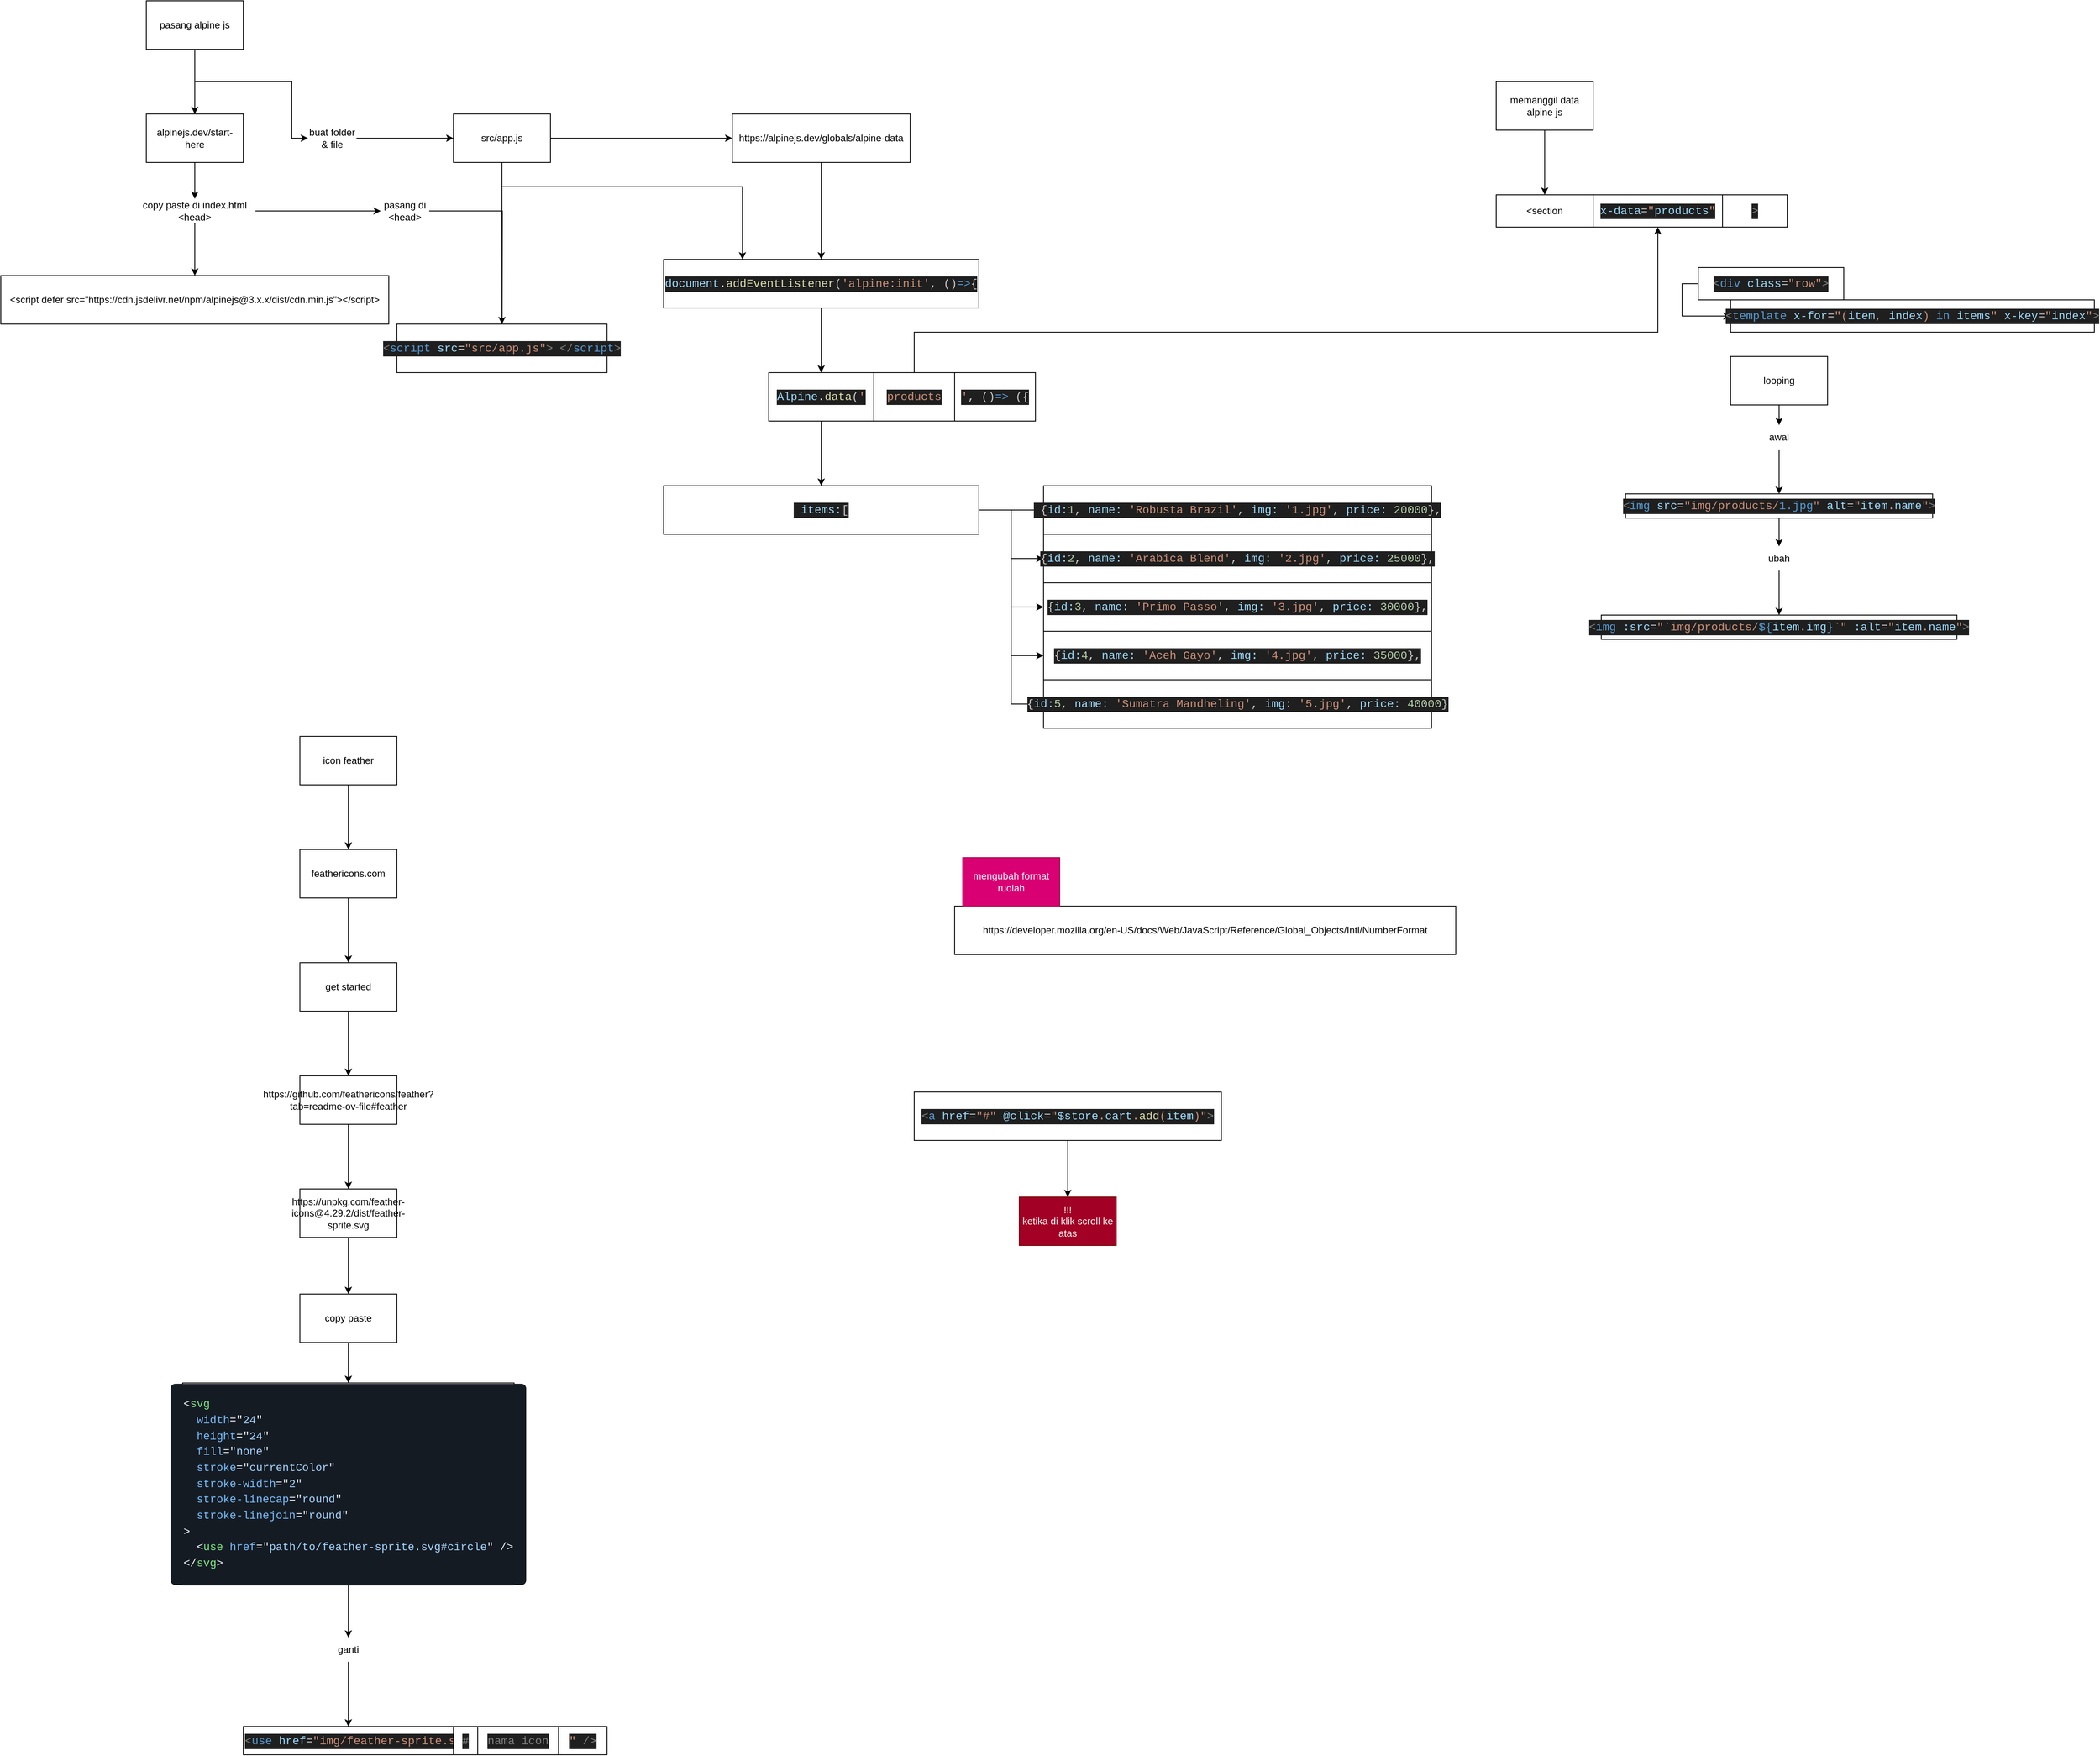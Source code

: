 <mxfile version="24.6.4" type="device">
  <diagram name="Page-1" id="RAYdTkjZ0ehcfP36DxYP">
    <mxGraphModel dx="3200" dy="911" grid="1" gridSize="10" guides="1" tooltips="1" connect="1" arrows="1" fold="1" page="1" pageScale="1" pageWidth="850" pageHeight="1100" math="0" shadow="0">
      <root>
        <mxCell id="0" />
        <mxCell id="1" parent="0" />
        <mxCell id="YCPWMxQw9-2d3MJIK4kt-3" value="" style="edgeStyle=orthogonalEdgeStyle;rounded=0;orthogonalLoop=1;jettySize=auto;html=1;" parent="1" source="YCPWMxQw9-2d3MJIK4kt-1" target="YCPWMxQw9-2d3MJIK4kt-2" edge="1">
          <mxGeometry relative="1" as="geometry" />
        </mxCell>
        <mxCell id="YCPWMxQw9-2d3MJIK4kt-1" value="icon feather" style="rounded=0;whiteSpace=wrap;html=1;" parent="1" vertex="1">
          <mxGeometry x="-620" y="1060" width="120" height="60" as="geometry" />
        </mxCell>
        <mxCell id="YCPWMxQw9-2d3MJIK4kt-5" value="" style="edgeStyle=orthogonalEdgeStyle;rounded=0;orthogonalLoop=1;jettySize=auto;html=1;" parent="1" source="YCPWMxQw9-2d3MJIK4kt-2" target="YCPWMxQw9-2d3MJIK4kt-4" edge="1">
          <mxGeometry relative="1" as="geometry" />
        </mxCell>
        <mxCell id="YCPWMxQw9-2d3MJIK4kt-2" value="feathericons.com" style="rounded=0;whiteSpace=wrap;html=1;" parent="1" vertex="1">
          <mxGeometry x="-620" y="1200" width="120" height="60" as="geometry" />
        </mxCell>
        <mxCell id="YCPWMxQw9-2d3MJIK4kt-7" value="" style="edgeStyle=orthogonalEdgeStyle;rounded=0;orthogonalLoop=1;jettySize=auto;html=1;" parent="1" source="YCPWMxQw9-2d3MJIK4kt-4" target="YCPWMxQw9-2d3MJIK4kt-6" edge="1">
          <mxGeometry relative="1" as="geometry" />
        </mxCell>
        <mxCell id="YCPWMxQw9-2d3MJIK4kt-4" value="get started" style="rounded=0;whiteSpace=wrap;html=1;" parent="1" vertex="1">
          <mxGeometry x="-620" y="1340" width="120" height="60" as="geometry" />
        </mxCell>
        <mxCell id="YCPWMxQw9-2d3MJIK4kt-9" value="" style="edgeStyle=orthogonalEdgeStyle;rounded=0;orthogonalLoop=1;jettySize=auto;html=1;" parent="1" source="YCPWMxQw9-2d3MJIK4kt-6" target="YCPWMxQw9-2d3MJIK4kt-8" edge="1">
          <mxGeometry relative="1" as="geometry" />
        </mxCell>
        <mxCell id="YCPWMxQw9-2d3MJIK4kt-6" value="https://github.com/feathericons/feather?tab=readme-ov-file#feather" style="rounded=0;whiteSpace=wrap;html=1;" parent="1" vertex="1">
          <mxGeometry x="-620" y="1480" width="120" height="60" as="geometry" />
        </mxCell>
        <mxCell id="YCPWMxQw9-2d3MJIK4kt-11" value="" style="edgeStyle=orthogonalEdgeStyle;rounded=0;orthogonalLoop=1;jettySize=auto;html=1;" parent="1" source="YCPWMxQw9-2d3MJIK4kt-8" target="YCPWMxQw9-2d3MJIK4kt-10" edge="1">
          <mxGeometry relative="1" as="geometry" />
        </mxCell>
        <mxCell id="YCPWMxQw9-2d3MJIK4kt-8" value="https://unpkg.com/feather-icons@4.29.2/dist/feather-sprite.svg" style="rounded=0;whiteSpace=wrap;html=1;" parent="1" vertex="1">
          <mxGeometry x="-620" y="1620" width="120" height="60" as="geometry" />
        </mxCell>
        <mxCell id="YCPWMxQw9-2d3MJIK4kt-13" value="" style="edgeStyle=orthogonalEdgeStyle;rounded=0;orthogonalLoop=1;jettySize=auto;html=1;" parent="1" source="YCPWMxQw9-2d3MJIK4kt-10" target="YCPWMxQw9-2d3MJIK4kt-12" edge="1">
          <mxGeometry relative="1" as="geometry" />
        </mxCell>
        <mxCell id="YCPWMxQw9-2d3MJIK4kt-10" value="copy paste" style="rounded=0;whiteSpace=wrap;html=1;" parent="1" vertex="1">
          <mxGeometry x="-620" y="1750" width="120" height="60" as="geometry" />
        </mxCell>
        <mxCell id="YCPWMxQw9-2d3MJIK4kt-15" value="" style="edgeStyle=orthogonalEdgeStyle;rounded=0;orthogonalLoop=1;jettySize=auto;html=1;" parent="1" source="YCPWMxQw9-2d3MJIK4kt-17" target="YCPWMxQw9-2d3MJIK4kt-14" edge="1">
          <mxGeometry relative="1" as="geometry" />
        </mxCell>
        <mxCell id="YCPWMxQw9-2d3MJIK4kt-12" value="&lt;pre style=&quot;box-sizing: border-box; font-family: ui-monospace, SFMono-Regular, &amp;quot;SF Mono&amp;quot;, Menlo, Consolas, &amp;quot;Liberation Mono&amp;quot;, monospace; font-size: 13.6px; margin-top: 0px; margin-bottom: 0px; overflow-wrap: normal; padding: 16px; overflow: auto; line-height: 1.45; color: rgb(240, 246, 252); background-color: rgb(21, 27, 35); border-radius: 6px; word-break: normal; min-height: 52px; text-align: start;&quot;&gt;&lt;span style=&quot;box-sizing: border-box;&quot; class=&quot;pl-kos&quot;&gt;&amp;lt;&lt;/span&gt;&lt;span style=&quot;box-sizing: border-box; color: rgb(126, 231, 135);&quot; class=&quot;pl-ent&quot;&gt;svg&lt;/span&gt;&lt;br/&gt;  &lt;span style=&quot;box-sizing: border-box; color: rgb(121, 192, 255);&quot; class=&quot;pl-c1&quot;&gt;width&lt;/span&gt;=&quot;&lt;span style=&quot;box-sizing: border-box; color: rgb(165, 214, 255);&quot; class=&quot;pl-s&quot;&gt;24&lt;/span&gt;&quot;&lt;br/&gt;  &lt;span style=&quot;box-sizing: border-box; color: rgb(121, 192, 255);&quot; class=&quot;pl-c1&quot;&gt;height&lt;/span&gt;=&quot;&lt;span style=&quot;box-sizing: border-box; color: rgb(165, 214, 255);&quot; class=&quot;pl-s&quot;&gt;24&lt;/span&gt;&quot;&lt;br/&gt;  &lt;span style=&quot;box-sizing: border-box; color: rgb(121, 192, 255);&quot; class=&quot;pl-c1&quot;&gt;fill&lt;/span&gt;=&quot;&lt;span style=&quot;box-sizing: border-box; color: rgb(165, 214, 255);&quot; class=&quot;pl-s&quot;&gt;none&lt;/span&gt;&quot;&lt;br/&gt;  &lt;span style=&quot;box-sizing: border-box; color: rgb(121, 192, 255);&quot; class=&quot;pl-c1&quot;&gt;stroke&lt;/span&gt;=&quot;&lt;span style=&quot;box-sizing: border-box; color: rgb(165, 214, 255);&quot; class=&quot;pl-s&quot;&gt;currentColor&lt;/span&gt;&quot;&lt;br/&gt;  &lt;span style=&quot;box-sizing: border-box; color: rgb(121, 192, 255);&quot; class=&quot;pl-c1&quot;&gt;stroke-width&lt;/span&gt;=&quot;&lt;span style=&quot;box-sizing: border-box; color: rgb(165, 214, 255);&quot; class=&quot;pl-s&quot;&gt;2&lt;/span&gt;&quot;&lt;br/&gt;  &lt;span style=&quot;box-sizing: border-box; color: rgb(121, 192, 255);&quot; class=&quot;pl-c1&quot;&gt;stroke-linecap&lt;/span&gt;=&quot;&lt;span style=&quot;box-sizing: border-box; color: rgb(165, 214, 255);&quot; class=&quot;pl-s&quot;&gt;round&lt;/span&gt;&quot;&lt;br/&gt;  &lt;span style=&quot;box-sizing: border-box; color: rgb(121, 192, 255);&quot; class=&quot;pl-c1&quot;&gt;stroke-linejoin&lt;/span&gt;=&quot;&lt;span style=&quot;box-sizing: border-box; color: rgb(165, 214, 255);&quot; class=&quot;pl-s&quot;&gt;round&lt;/span&gt;&quot;&lt;br/&gt;&lt;span style=&quot;box-sizing: border-box;&quot; class=&quot;pl-kos&quot;&gt;&amp;gt;&lt;/span&gt;&lt;br/&gt;  &lt;span style=&quot;box-sizing: border-box;&quot; class=&quot;pl-kos&quot;&gt;&amp;lt;&lt;/span&gt;&lt;span style=&quot;box-sizing: border-box; color: rgb(126, 231, 135);&quot; class=&quot;pl-ent&quot;&gt;use&lt;/span&gt; &lt;span style=&quot;box-sizing: border-box; color: rgb(121, 192, 255);&quot; class=&quot;pl-c1&quot;&gt;href&lt;/span&gt;=&quot;&lt;span style=&quot;box-sizing: border-box; color: rgb(165, 214, 255);&quot; class=&quot;pl-s&quot;&gt;path/to/feather-sprite.svg#circle&lt;/span&gt;&quot; &lt;span style=&quot;box-sizing: border-box;&quot; class=&quot;pl-kos&quot;&gt;/&amp;gt;&lt;/span&gt;&lt;br/&gt;&lt;span style=&quot;box-sizing: border-box;&quot; class=&quot;pl-kos&quot;&gt;&amp;lt;/&lt;/span&gt;&lt;span style=&quot;box-sizing: border-box; color: rgb(126, 231, 135);&quot; class=&quot;pl-ent&quot;&gt;svg&lt;/span&gt;&lt;span style=&quot;box-sizing: border-box;&quot; class=&quot;pl-kos&quot;&gt;&amp;gt;&lt;/span&gt;&lt;/pre&gt;" style="rounded=0;whiteSpace=wrap;html=1;" parent="1" vertex="1">
          <mxGeometry x="-765" y="1860" width="410" height="250" as="geometry" />
        </mxCell>
        <mxCell id="YCPWMxQw9-2d3MJIK4kt-16" value="" style="edgeStyle=orthogonalEdgeStyle;rounded=0;orthogonalLoop=1;jettySize=auto;html=1;" parent="1" source="YCPWMxQw9-2d3MJIK4kt-12" target="YCPWMxQw9-2d3MJIK4kt-17" edge="1">
          <mxGeometry relative="1" as="geometry">
            <mxPoint x="-560" y="2110" as="sourcePoint" />
            <mxPoint x="-560" y="2285" as="targetPoint" />
          </mxGeometry>
        </mxCell>
        <mxCell id="YCPWMxQw9-2d3MJIK4kt-17" value="ganti" style="text;html=1;align=center;verticalAlign=middle;whiteSpace=wrap;rounded=0;" parent="1" vertex="1">
          <mxGeometry x="-590" y="2175" width="60" height="30" as="geometry" />
        </mxCell>
        <mxCell id="YCPWMxQw9-2d3MJIK4kt-21" value="" style="group" parent="1" vertex="1" connectable="0">
          <mxGeometry x="-690" y="2285" width="450" height="35" as="geometry" />
        </mxCell>
        <mxCell id="YCPWMxQw9-2d3MJIK4kt-14" value="&lt;div style=&quot;color: rgb(204, 204, 204); background-color: rgb(31, 31, 31); font-family: Consolas, &amp;quot;Courier New&amp;quot;, monospace; font-size: 14px; line-height: 19px; white-space: pre;&quot;&gt;&lt;span style=&quot;color: #808080;&quot;&gt;&amp;lt;&lt;/span&gt;&lt;span style=&quot;color: #569cd6;&quot;&gt;use&lt;/span&gt; &lt;span style=&quot;color: #9cdcfe;&quot;&gt;href&lt;/span&gt;=&lt;span style=&quot;color: #ce9178;&quot;&gt;&quot;img/feather-sprite.svg&lt;/span&gt;&lt;/div&gt;" style="whiteSpace=wrap;html=1;rounded=0;align=left;" parent="YCPWMxQw9-2d3MJIK4kt-21" vertex="1">
          <mxGeometry width="260" height="35" as="geometry" />
        </mxCell>
        <mxCell id="YCPWMxQw9-2d3MJIK4kt-18" value="&lt;div style=&quot;background-color: rgb(31, 31, 31); font-family: Consolas, &amp;quot;Courier New&amp;quot;, monospace; font-size: 14px; line-height: 19px; white-space: pre;&quot;&gt;&lt;font color=&quot;#808080&quot;&gt;#&lt;/font&gt;&lt;/div&gt;" style="whiteSpace=wrap;html=1;rounded=0;align=center;" parent="YCPWMxQw9-2d3MJIK4kt-21" vertex="1">
          <mxGeometry x="260" width="30" height="35" as="geometry" />
        </mxCell>
        <mxCell id="YCPWMxQw9-2d3MJIK4kt-19" value="&lt;div style=&quot;background-color: rgb(31, 31, 31); font-family: Consolas, &amp;quot;Courier New&amp;quot;, monospace; font-size: 14px; line-height: 19px; white-space: pre;&quot;&gt;&lt;font color=&quot;#808080&quot;&gt;nama icon&lt;/font&gt;&lt;/div&gt;" style="whiteSpace=wrap;html=1;rounded=0;align=center;" parent="YCPWMxQw9-2d3MJIK4kt-21" vertex="1">
          <mxGeometry x="290" width="100" height="35" as="geometry" />
        </mxCell>
        <mxCell id="YCPWMxQw9-2d3MJIK4kt-20" value="&lt;div style=&quot;background-color: rgb(31, 31, 31); font-family: Consolas, &amp;quot;Courier New&amp;quot;, monospace; font-size: 14px; line-height: 19px; white-space: pre;&quot;&gt;&lt;div style=&quot;color: rgb(204, 204, 204); line-height: 19px;&quot;&gt;&lt;span style=&quot;color: #ce9178;&quot;&gt;&quot;&lt;/span&gt; &lt;span style=&quot;color: #808080;&quot;&gt;/&amp;gt;&lt;/span&gt;&lt;/div&gt;&lt;/div&gt;" style="whiteSpace=wrap;html=1;rounded=0;align=center;" parent="YCPWMxQw9-2d3MJIK4kt-21" vertex="1">
          <mxGeometry x="390" width="60" height="35" as="geometry" />
        </mxCell>
        <mxCell id="9cRUzx96YiKMziRGXnhN-3" value="" style="edgeStyle=orthogonalEdgeStyle;rounded=0;orthogonalLoop=1;jettySize=auto;html=1;" edge="1" parent="1" source="9cRUzx96YiKMziRGXnhN-1" target="9cRUzx96YiKMziRGXnhN-2">
          <mxGeometry relative="1" as="geometry" />
        </mxCell>
        <mxCell id="9cRUzx96YiKMziRGXnhN-9" style="edgeStyle=orthogonalEdgeStyle;rounded=0;orthogonalLoop=1;jettySize=auto;html=1;exitX=1;exitY=0.5;exitDx=0;exitDy=0;entryX=0;entryY=0.5;entryDx=0;entryDy=0;" edge="1" parent="1" source="9cRUzx96YiKMziRGXnhN-11" target="9cRUzx96YiKMziRGXnhN-8">
          <mxGeometry relative="1" as="geometry">
            <Array as="points" />
          </mxGeometry>
        </mxCell>
        <mxCell id="9cRUzx96YiKMziRGXnhN-1" value="pasang alpine js" style="rounded=0;whiteSpace=wrap;html=1;" vertex="1" parent="1">
          <mxGeometry x="-810" y="150" width="120" height="60" as="geometry" />
        </mxCell>
        <mxCell id="9cRUzx96YiKMziRGXnhN-5" value="" style="edgeStyle=orthogonalEdgeStyle;rounded=0;orthogonalLoop=1;jettySize=auto;html=1;" edge="1" parent="1" source="9cRUzx96YiKMziRGXnhN-7" target="9cRUzx96YiKMziRGXnhN-4">
          <mxGeometry relative="1" as="geometry" />
        </mxCell>
        <mxCell id="9cRUzx96YiKMziRGXnhN-2" value="alpinejs.dev/start-here" style="rounded=0;whiteSpace=wrap;html=1;" vertex="1" parent="1">
          <mxGeometry x="-810" y="290" width="120" height="60" as="geometry" />
        </mxCell>
        <mxCell id="9cRUzx96YiKMziRGXnhN-4" value="&amp;lt;script defer src=&amp;quot;https://cdn.jsdelivr.net/npm/alpinejs@3.x.x/dist/cdn.min.js&amp;quot;&amp;gt;&amp;lt;/script&amp;gt;" style="rounded=0;whiteSpace=wrap;html=1;" vertex="1" parent="1">
          <mxGeometry x="-990" y="490" width="480" height="60" as="geometry" />
        </mxCell>
        <mxCell id="9cRUzx96YiKMziRGXnhN-6" value="" style="edgeStyle=orthogonalEdgeStyle;rounded=0;orthogonalLoop=1;jettySize=auto;html=1;" edge="1" parent="1" source="9cRUzx96YiKMziRGXnhN-2" target="9cRUzx96YiKMziRGXnhN-7">
          <mxGeometry relative="1" as="geometry">
            <mxPoint x="-750" y="350" as="sourcePoint" />
            <mxPoint x="-750" y="490" as="targetPoint" />
          </mxGeometry>
        </mxCell>
        <mxCell id="9cRUzx96YiKMziRGXnhN-18" style="edgeStyle=orthogonalEdgeStyle;rounded=0;orthogonalLoop=1;jettySize=auto;html=1;exitX=1;exitY=0.5;exitDx=0;exitDy=0;" edge="1" parent="1" source="9cRUzx96YiKMziRGXnhN-20">
          <mxGeometry relative="1" as="geometry">
            <mxPoint x="-370" y="610" as="targetPoint" />
          </mxGeometry>
        </mxCell>
        <mxCell id="9cRUzx96YiKMziRGXnhN-7" value="copy paste di index.html &amp;lt;head&amp;gt;" style="text;html=1;align=center;verticalAlign=middle;whiteSpace=wrap;rounded=0;" vertex="1" parent="1">
          <mxGeometry x="-825" y="395" width="150" height="30" as="geometry" />
        </mxCell>
        <mxCell id="9cRUzx96YiKMziRGXnhN-17" style="edgeStyle=orthogonalEdgeStyle;rounded=0;orthogonalLoop=1;jettySize=auto;html=1;exitX=0.5;exitY=1;exitDx=0;exitDy=0;entryX=0.5;entryY=0;entryDx=0;entryDy=0;" edge="1" parent="1" source="9cRUzx96YiKMziRGXnhN-8" target="9cRUzx96YiKMziRGXnhN-12">
          <mxGeometry relative="1" as="geometry" />
        </mxCell>
        <mxCell id="9cRUzx96YiKMziRGXnhN-22" value="" style="edgeStyle=orthogonalEdgeStyle;rounded=0;orthogonalLoop=1;jettySize=auto;html=1;exitX=1;exitY=0.5;exitDx=0;exitDy=0;" edge="1" parent="1" source="9cRUzx96YiKMziRGXnhN-8" target="9cRUzx96YiKMziRGXnhN-21">
          <mxGeometry relative="1" as="geometry">
            <mxPoint x="-165" y="320" as="sourcePoint" />
          </mxGeometry>
        </mxCell>
        <mxCell id="9cRUzx96YiKMziRGXnhN-25" style="edgeStyle=orthogonalEdgeStyle;rounded=0;orthogonalLoop=1;jettySize=auto;html=1;exitX=0.5;exitY=1;exitDx=0;exitDy=0;entryX=0.25;entryY=0;entryDx=0;entryDy=0;" edge="1" parent="1" source="9cRUzx96YiKMziRGXnhN-8" target="9cRUzx96YiKMziRGXnhN-23">
          <mxGeometry relative="1" as="geometry">
            <Array as="points">
              <mxPoint x="-370" y="380" />
              <mxPoint x="-73" y="380" />
            </Array>
          </mxGeometry>
        </mxCell>
        <mxCell id="9cRUzx96YiKMziRGXnhN-8" value="src/app.js" style="rounded=0;whiteSpace=wrap;html=1;" vertex="1" parent="1">
          <mxGeometry x="-430" y="290" width="120" height="60" as="geometry" />
        </mxCell>
        <mxCell id="9cRUzx96YiKMziRGXnhN-10" value="" style="edgeStyle=orthogonalEdgeStyle;rounded=0;orthogonalLoop=1;jettySize=auto;html=1;exitX=0.5;exitY=1;exitDx=0;exitDy=0;entryX=0;entryY=0.5;entryDx=0;entryDy=0;" edge="1" parent="1" source="9cRUzx96YiKMziRGXnhN-1" target="9cRUzx96YiKMziRGXnhN-11">
          <mxGeometry relative="1" as="geometry">
            <mxPoint x="-750" y="210" as="sourcePoint" />
            <mxPoint x="-430" y="320" as="targetPoint" />
            <Array as="points">
              <mxPoint x="-750" y="250" />
              <mxPoint x="-630" y="250" />
              <mxPoint x="-630" y="320" />
            </Array>
          </mxGeometry>
        </mxCell>
        <mxCell id="9cRUzx96YiKMziRGXnhN-11" value="buat folder&lt;div&gt;&amp;amp; file&lt;/div&gt;" style="text;html=1;align=center;verticalAlign=middle;whiteSpace=wrap;rounded=0;" vertex="1" parent="1">
          <mxGeometry x="-610" y="305" width="60" height="30" as="geometry" />
        </mxCell>
        <mxCell id="9cRUzx96YiKMziRGXnhN-12" value="&lt;div style=&quot;color: rgb(204, 204, 204); background-color: rgb(31, 31, 31); font-family: Consolas, &amp;quot;Courier New&amp;quot;, monospace; font-size: 14px; line-height: 19px; white-space: pre;&quot;&gt;&lt;span style=&quot;color: #808080;&quot;&gt;&amp;lt;&lt;/span&gt;&lt;span style=&quot;color: #569cd6;&quot;&gt;script&lt;/span&gt;&lt;span style=&quot;color: #d4d4d4;&quot;&gt; &lt;/span&gt;&lt;span style=&quot;color: #9cdcfe;&quot;&gt;src&lt;/span&gt;&lt;span style=&quot;color: #d4d4d4;&quot;&gt;=&lt;/span&gt;&lt;span style=&quot;color: #ce9178;&quot;&gt;&quot;src/app.js&quot;&lt;/span&gt;&lt;span style=&quot;color: #808080;&quot;&gt;&amp;gt;&lt;/span&gt;&lt;span style=&quot;color: #d4d4d4;&quot;&gt; &lt;/span&gt;&lt;span style=&quot;color: #808080;&quot;&gt;&amp;lt;/&lt;/span&gt;&lt;span style=&quot;color: #569cd6;&quot;&gt;script&lt;/span&gt;&lt;span style=&quot;color: #808080;&quot;&gt;&amp;gt;&lt;/span&gt;&lt;/div&gt;" style="rounded=0;whiteSpace=wrap;html=1;" vertex="1" parent="1">
          <mxGeometry x="-500" y="550" width="260" height="60" as="geometry" />
        </mxCell>
        <mxCell id="9cRUzx96YiKMziRGXnhN-19" value="" style="edgeStyle=orthogonalEdgeStyle;rounded=0;orthogonalLoop=1;jettySize=auto;html=1;exitX=1;exitY=0.5;exitDx=0;exitDy=0;" edge="1" parent="1" source="9cRUzx96YiKMziRGXnhN-7" target="9cRUzx96YiKMziRGXnhN-20">
          <mxGeometry relative="1" as="geometry">
            <mxPoint x="-370" y="610" as="targetPoint" />
            <mxPoint x="-675" y="410" as="sourcePoint" />
          </mxGeometry>
        </mxCell>
        <mxCell id="9cRUzx96YiKMziRGXnhN-20" value="pasang di &amp;lt;head&amp;gt;" style="text;html=1;align=center;verticalAlign=middle;whiteSpace=wrap;rounded=0;" vertex="1" parent="1">
          <mxGeometry x="-520" y="395" width="60" height="30" as="geometry" />
        </mxCell>
        <mxCell id="9cRUzx96YiKMziRGXnhN-24" value="" style="edgeStyle=orthogonalEdgeStyle;rounded=0;orthogonalLoop=1;jettySize=auto;html=1;" edge="1" parent="1" source="9cRUzx96YiKMziRGXnhN-21" target="9cRUzx96YiKMziRGXnhN-23">
          <mxGeometry relative="1" as="geometry" />
        </mxCell>
        <mxCell id="9cRUzx96YiKMziRGXnhN-21" value="https://alpinejs.dev/globals/alpine-data" style="rounded=0;whiteSpace=wrap;html=1;" vertex="1" parent="1">
          <mxGeometry x="-85" y="290" width="220" height="60" as="geometry" />
        </mxCell>
        <mxCell id="9cRUzx96YiKMziRGXnhN-27" value="" style="edgeStyle=orthogonalEdgeStyle;rounded=0;orthogonalLoop=1;jettySize=auto;html=1;" edge="1" parent="1" source="9cRUzx96YiKMziRGXnhN-23" target="9cRUzx96YiKMziRGXnhN-26">
          <mxGeometry relative="1" as="geometry" />
        </mxCell>
        <mxCell id="9cRUzx96YiKMziRGXnhN-23" value="&lt;div style=&quot;color: rgb(204, 204, 204); background-color: rgb(31, 31, 31); font-family: Consolas, &amp;quot;Courier New&amp;quot;, monospace; font-size: 14px; line-height: 19px; white-space: pre;&quot;&gt;&lt;span style=&quot;color: #9cdcfe;&quot;&gt;document&lt;/span&gt;.&lt;span style=&quot;color: #dcdcaa;&quot;&gt;addEventListener&lt;/span&gt;(&lt;span style=&quot;color: #ce9178;&quot;&gt;&#39;alpine:init&#39;&lt;/span&gt;, ()&lt;span style=&quot;color: #569cd6;&quot;&gt;=&amp;gt;&lt;/span&gt;{&lt;/div&gt;" style="rounded=0;whiteSpace=wrap;html=1;" vertex="1" parent="1">
          <mxGeometry x="-170" y="470" width="390" height="60" as="geometry" />
        </mxCell>
        <mxCell id="9cRUzx96YiKMziRGXnhN-29" value="" style="edgeStyle=orthogonalEdgeStyle;rounded=0;orthogonalLoop=1;jettySize=auto;html=1;" edge="1" parent="1" source="9cRUzx96YiKMziRGXnhN-26" target="9cRUzx96YiKMziRGXnhN-28">
          <mxGeometry relative="1" as="geometry" />
        </mxCell>
        <mxCell id="9cRUzx96YiKMziRGXnhN-26" value="&lt;div style=&quot;color: rgb(204, 204, 204); background-color: rgb(31, 31, 31); font-family: Consolas, &amp;quot;Courier New&amp;quot;, monospace; font-size: 14px; line-height: 19px; white-space: pre;&quot;&gt;&lt;div style=&quot;line-height: 19px;&quot;&gt;&lt;span style=&quot;color: #9cdcfe;&quot;&gt;Alpine&lt;/span&gt;.&lt;span style=&quot;color: #dcdcaa;&quot;&gt;data&lt;/span&gt;(&lt;span style=&quot;color: #ce9178;&quot;&gt;&#39;&lt;/span&gt;&lt;/div&gt;&lt;/div&gt;" style="rounded=0;whiteSpace=wrap;html=1;" vertex="1" parent="1">
          <mxGeometry x="-40" y="610" width="130" height="60" as="geometry" />
        </mxCell>
        <mxCell id="9cRUzx96YiKMziRGXnhN-31" value="" style="edgeStyle=orthogonalEdgeStyle;rounded=0;orthogonalLoop=1;jettySize=auto;html=1;" edge="1" parent="1" source="9cRUzx96YiKMziRGXnhN-28" target="9cRUzx96YiKMziRGXnhN-30">
          <mxGeometry relative="1" as="geometry" />
        </mxCell>
        <mxCell id="9cRUzx96YiKMziRGXnhN-36" style="edgeStyle=orthogonalEdgeStyle;rounded=0;orthogonalLoop=1;jettySize=auto;html=1;exitX=1;exitY=0.5;exitDx=0;exitDy=0;entryX=0;entryY=0.5;entryDx=0;entryDy=0;" edge="1" parent="1" source="9cRUzx96YiKMziRGXnhN-28" target="9cRUzx96YiKMziRGXnhN-32">
          <mxGeometry relative="1" as="geometry" />
        </mxCell>
        <mxCell id="9cRUzx96YiKMziRGXnhN-37" style="edgeStyle=orthogonalEdgeStyle;rounded=0;orthogonalLoop=1;jettySize=auto;html=1;exitX=1;exitY=0.5;exitDx=0;exitDy=0;entryX=0;entryY=0.5;entryDx=0;entryDy=0;" edge="1" parent="1" source="9cRUzx96YiKMziRGXnhN-28" target="9cRUzx96YiKMziRGXnhN-33">
          <mxGeometry relative="1" as="geometry" />
        </mxCell>
        <mxCell id="9cRUzx96YiKMziRGXnhN-38" style="edgeStyle=orthogonalEdgeStyle;rounded=0;orthogonalLoop=1;jettySize=auto;html=1;exitX=1;exitY=0.5;exitDx=0;exitDy=0;entryX=0;entryY=0.5;entryDx=0;entryDy=0;" edge="1" parent="1" source="9cRUzx96YiKMziRGXnhN-28" target="9cRUzx96YiKMziRGXnhN-34">
          <mxGeometry relative="1" as="geometry" />
        </mxCell>
        <mxCell id="9cRUzx96YiKMziRGXnhN-39" style="edgeStyle=orthogonalEdgeStyle;rounded=0;orthogonalLoop=1;jettySize=auto;html=1;exitX=1;exitY=0.5;exitDx=0;exitDy=0;entryX=0;entryY=0.5;entryDx=0;entryDy=0;" edge="1" parent="1" source="9cRUzx96YiKMziRGXnhN-28" target="9cRUzx96YiKMziRGXnhN-35">
          <mxGeometry relative="1" as="geometry" />
        </mxCell>
        <mxCell id="9cRUzx96YiKMziRGXnhN-28" value="&lt;div style=&quot;color: rgb(204, 204, 204); background-color: rgb(31, 31, 31); font-family: Consolas, &amp;quot;Courier New&amp;quot;, monospace; font-size: 14px; line-height: 19px; white-space: pre;&quot;&gt;&lt;div style=&quot;line-height: 19px;&quot;&gt;&lt;div style=&quot;line-height: 19px;&quot;&gt;&amp;nbsp;&lt;span style=&quot;color: #9cdcfe;&quot;&gt;items&lt;/span&gt;&lt;span style=&quot;color: #9cdcfe;&quot;&gt;:&lt;/span&gt;[&lt;/div&gt;&lt;/div&gt;&lt;/div&gt;" style="rounded=0;whiteSpace=wrap;html=1;" vertex="1" parent="1">
          <mxGeometry x="-170" y="750" width="390" height="60" as="geometry" />
        </mxCell>
        <mxCell id="9cRUzx96YiKMziRGXnhN-30" value="&lt;div style=&quot;color: rgb(204, 204, 204); background-color: rgb(31, 31, 31); font-family: Consolas, &amp;quot;Courier New&amp;quot;, monospace; font-size: 14px; line-height: 19px; white-space: pre;&quot;&gt;&lt;div style=&quot;line-height: 19px;&quot;&gt;&lt;div style=&quot;line-height: 19px;&quot;&gt;&lt;div style=&quot;line-height: 19px;&quot;&gt;&amp;nbsp;{&lt;span style=&quot;color: #9cdcfe;&quot;&gt;id&lt;/span&gt;&lt;span style=&quot;color: #9cdcfe;&quot;&gt;:&lt;/span&gt;&lt;span style=&quot;color: #b5cea8;&quot;&gt;1&lt;/span&gt;, &lt;span style=&quot;color: #9cdcfe;&quot;&gt;name&lt;/span&gt;&lt;span style=&quot;color: #9cdcfe;&quot;&gt;:&lt;/span&gt; &lt;span style=&quot;color: #ce9178;&quot;&gt;&#39;Robusta Brazil&#39;&lt;/span&gt;, &lt;span style=&quot;color: #9cdcfe;&quot;&gt;img&lt;/span&gt;&lt;span style=&quot;color: #9cdcfe;&quot;&gt;:&lt;/span&gt; &lt;span style=&quot;color: #ce9178;&quot;&gt;&#39;1.jpg&#39;&lt;/span&gt;, &lt;span style=&quot;color: #9cdcfe;&quot;&gt;price&lt;/span&gt;&lt;span style=&quot;color: #9cdcfe;&quot;&gt;:&lt;/span&gt; &lt;span style=&quot;color: #b5cea8;&quot;&gt;20000&lt;/span&gt;},&lt;/div&gt;&lt;/div&gt;&lt;/div&gt;&lt;/div&gt;" style="rounded=0;whiteSpace=wrap;html=1;" vertex="1" parent="1">
          <mxGeometry x="300" y="750" width="480" height="60" as="geometry" />
        </mxCell>
        <mxCell id="9cRUzx96YiKMziRGXnhN-32" value="&lt;div style=&quot;color: rgb(204, 204, 204); background-color: rgb(31, 31, 31); font-family: Consolas, &amp;quot;Courier New&amp;quot;, monospace; font-size: 14px; line-height: 19px; white-space: pre;&quot;&gt;&lt;div style=&quot;line-height: 19px;&quot;&gt;&lt;div style=&quot;line-height: 19px;&quot;&gt;&lt;div style=&quot;line-height: 19px;&quot;&gt;&lt;div style=&quot;line-height: 19px;&quot;&gt;{&lt;span style=&quot;color: #9cdcfe;&quot;&gt;id&lt;/span&gt;&lt;span style=&quot;color: #9cdcfe;&quot;&gt;:&lt;/span&gt;&lt;span style=&quot;color: #b5cea8;&quot;&gt;2&lt;/span&gt;, &lt;span style=&quot;color: #9cdcfe;&quot;&gt;name&lt;/span&gt;&lt;span style=&quot;color: #9cdcfe;&quot;&gt;:&lt;/span&gt; &lt;span style=&quot;color: #ce9178;&quot;&gt;&#39;Arabica Blend&#39;&lt;/span&gt;, &lt;span style=&quot;color: #9cdcfe;&quot;&gt;img&lt;/span&gt;&lt;span style=&quot;color: #9cdcfe;&quot;&gt;:&lt;/span&gt; &lt;span style=&quot;color: #ce9178;&quot;&gt;&#39;2.jpg&#39;&lt;/span&gt;, &lt;span style=&quot;color: #9cdcfe;&quot;&gt;price&lt;/span&gt;&lt;span style=&quot;color: #9cdcfe;&quot;&gt;:&lt;/span&gt; &lt;span style=&quot;color: #b5cea8;&quot;&gt;25000&lt;/span&gt;},&lt;/div&gt;&lt;/div&gt;&lt;/div&gt;&lt;/div&gt;&lt;/div&gt;" style="rounded=0;whiteSpace=wrap;html=1;" vertex="1" parent="1">
          <mxGeometry x="300" y="810" width="480" height="60" as="geometry" />
        </mxCell>
        <mxCell id="9cRUzx96YiKMziRGXnhN-33" value="&lt;div style=&quot;color: rgb(204, 204, 204); background-color: rgb(31, 31, 31); font-family: Consolas, &amp;quot;Courier New&amp;quot;, monospace; font-size: 14px; line-height: 19px; white-space: pre;&quot;&gt;&lt;div style=&quot;line-height: 19px;&quot;&gt;&lt;div style=&quot;line-height: 19px;&quot;&gt;&lt;div style=&quot;line-height: 19px;&quot;&gt;&lt;div style=&quot;line-height: 19px;&quot;&gt;{&lt;span style=&quot;color: #9cdcfe;&quot;&gt;id&lt;/span&gt;&lt;span style=&quot;color: #9cdcfe;&quot;&gt;:&lt;/span&gt;&lt;span style=&quot;color: #b5cea8;&quot;&gt;3&lt;/span&gt;, &lt;span style=&quot;color: #9cdcfe;&quot;&gt;name&lt;/span&gt;&lt;span style=&quot;color: #9cdcfe;&quot;&gt;:&lt;/span&gt; &lt;span style=&quot;color: #ce9178;&quot;&gt;&#39;Primo Passo&#39;&lt;/span&gt;, &lt;span style=&quot;color: #9cdcfe;&quot;&gt;img&lt;/span&gt;&lt;span style=&quot;color: #9cdcfe;&quot;&gt;:&lt;/span&gt; &lt;span style=&quot;color: #ce9178;&quot;&gt;&#39;3.jpg&#39;&lt;/span&gt;, &lt;span style=&quot;color: #9cdcfe;&quot;&gt;price&lt;/span&gt;&lt;span style=&quot;color: #9cdcfe;&quot;&gt;:&lt;/span&gt; &lt;span style=&quot;color: #b5cea8;&quot;&gt;30000&lt;/span&gt;},&lt;/div&gt;&lt;/div&gt;&lt;/div&gt;&lt;/div&gt;&lt;/div&gt;" style="rounded=0;whiteSpace=wrap;html=1;" vertex="1" parent="1">
          <mxGeometry x="300" y="870" width="480" height="60" as="geometry" />
        </mxCell>
        <mxCell id="9cRUzx96YiKMziRGXnhN-34" value="&lt;div style=&quot;color: rgb(204, 204, 204); background-color: rgb(31, 31, 31); font-family: Consolas, &amp;quot;Courier New&amp;quot;, monospace; font-size: 14px; line-height: 19px; white-space: pre;&quot;&gt;&lt;div style=&quot;line-height: 19px;&quot;&gt;&lt;div style=&quot;line-height: 19px;&quot;&gt;&lt;div style=&quot;line-height: 19px;&quot;&gt;&lt;div style=&quot;line-height: 19px;&quot;&gt;{&lt;span style=&quot;color: #9cdcfe;&quot;&gt;id&lt;/span&gt;&lt;span style=&quot;color: #9cdcfe;&quot;&gt;:&lt;/span&gt;&lt;span style=&quot;color: #b5cea8;&quot;&gt;4&lt;/span&gt;, &lt;span style=&quot;color: #9cdcfe;&quot;&gt;name&lt;/span&gt;&lt;span style=&quot;color: #9cdcfe;&quot;&gt;:&lt;/span&gt; &lt;span style=&quot;color: #ce9178;&quot;&gt;&#39;Aceh Gayo&#39;&lt;/span&gt;, &lt;span style=&quot;color: #9cdcfe;&quot;&gt;img&lt;/span&gt;&lt;span style=&quot;color: #9cdcfe;&quot;&gt;:&lt;/span&gt; &lt;span style=&quot;color: #ce9178;&quot;&gt;&#39;4.jpg&#39;&lt;/span&gt;, &lt;span style=&quot;color: #9cdcfe;&quot;&gt;price&lt;/span&gt;&lt;span style=&quot;color: #9cdcfe;&quot;&gt;:&lt;/span&gt; &lt;span style=&quot;color: #b5cea8;&quot;&gt;35000&lt;/span&gt;},&lt;/div&gt;&lt;/div&gt;&lt;/div&gt;&lt;/div&gt;&lt;/div&gt;" style="rounded=0;whiteSpace=wrap;html=1;" vertex="1" parent="1">
          <mxGeometry x="300" y="930" width="480" height="60" as="geometry" />
        </mxCell>
        <mxCell id="9cRUzx96YiKMziRGXnhN-35" value="&lt;div style=&quot;color: rgb(204, 204, 204); background-color: rgb(31, 31, 31); font-family: Consolas, &amp;quot;Courier New&amp;quot;, monospace; font-size: 14px; line-height: 19px; white-space: pre;&quot;&gt;&lt;div style=&quot;line-height: 19px;&quot;&gt;&lt;div style=&quot;line-height: 19px;&quot;&gt;&lt;div style=&quot;line-height: 19px;&quot;&gt;&lt;div style=&quot;line-height: 19px;&quot;&gt;{&lt;span style=&quot;color: #9cdcfe;&quot;&gt;id&lt;/span&gt;&lt;span style=&quot;color: #9cdcfe;&quot;&gt;:&lt;/span&gt;&lt;span style=&quot;color: #b5cea8;&quot;&gt;5&lt;/span&gt;, &lt;span style=&quot;color: #9cdcfe;&quot;&gt;name&lt;/span&gt;&lt;span style=&quot;color: #9cdcfe;&quot;&gt;:&lt;/span&gt; &lt;span style=&quot;color: #ce9178;&quot;&gt;&#39;Sumatra Mandheling&#39;&lt;/span&gt;, &lt;span style=&quot;color: #9cdcfe;&quot;&gt;img&lt;/span&gt;&lt;span style=&quot;color: #9cdcfe;&quot;&gt;:&lt;/span&gt; &lt;span style=&quot;color: #ce9178;&quot;&gt;&#39;5.jpg&#39;&lt;/span&gt;, &lt;span style=&quot;color: #9cdcfe;&quot;&gt;price&lt;/span&gt;&lt;span style=&quot;color: #9cdcfe;&quot;&gt;:&lt;/span&gt; &lt;span style=&quot;color: #b5cea8;&quot;&gt;40000&lt;/span&gt;}&lt;/div&gt;&lt;/div&gt;&lt;/div&gt;&lt;/div&gt;&lt;/div&gt;" style="rounded=0;whiteSpace=wrap;html=1;" vertex="1" parent="1">
          <mxGeometry x="300" y="990" width="480" height="60" as="geometry" />
        </mxCell>
        <mxCell id="9cRUzx96YiKMziRGXnhN-48" style="edgeStyle=orthogonalEdgeStyle;rounded=0;orthogonalLoop=1;jettySize=auto;html=1;exitX=0.5;exitY=0;exitDx=0;exitDy=0;entryX=0.5;entryY=1;entryDx=0;entryDy=0;" edge="1" parent="1" source="9cRUzx96YiKMziRGXnhN-40" target="9cRUzx96YiKMziRGXnhN-45">
          <mxGeometry relative="1" as="geometry">
            <Array as="points">
              <mxPoint x="140" y="560" />
              <mxPoint x="1060" y="560" />
            </Array>
          </mxGeometry>
        </mxCell>
        <mxCell id="9cRUzx96YiKMziRGXnhN-40" value="&lt;div style=&quot;color: rgb(204, 204, 204); background-color: rgb(31, 31, 31); font-family: Consolas, &amp;quot;Courier New&amp;quot;, monospace; font-size: 14px; line-height: 19px; white-space: pre;&quot;&gt;&lt;div style=&quot;line-height: 19px;&quot;&gt;&lt;span style=&quot;color: #ce9178;&quot;&gt;products&lt;/span&gt;&lt;/div&gt;&lt;/div&gt;" style="rounded=0;whiteSpace=wrap;html=1;" vertex="1" parent="1">
          <mxGeometry x="90" y="610" width="100" height="60" as="geometry" />
        </mxCell>
        <mxCell id="9cRUzx96YiKMziRGXnhN-41" value="&lt;div style=&quot;color: rgb(204, 204, 204); background-color: rgb(31, 31, 31); font-family: Consolas, &amp;quot;Courier New&amp;quot;, monospace; font-size: 14px; line-height: 19px; white-space: pre;&quot;&gt;&lt;div style=&quot;line-height: 19px;&quot;&gt;&lt;span style=&quot;color: rgb(206, 145, 120);&quot;&gt;&#39;&lt;/span&gt;, ()&lt;span style=&quot;color: rgb(86, 156, 214);&quot;&gt;=&amp;gt;&lt;/span&gt; ({&lt;br&gt;&lt;/div&gt;&lt;/div&gt;" style="rounded=0;whiteSpace=wrap;html=1;" vertex="1" parent="1">
          <mxGeometry x="190" y="610" width="100" height="60" as="geometry" />
        </mxCell>
        <mxCell id="9cRUzx96YiKMziRGXnhN-44" value="" style="edgeStyle=orthogonalEdgeStyle;rounded=0;orthogonalLoop=1;jettySize=auto;html=1;" edge="1" parent="1" source="9cRUzx96YiKMziRGXnhN-42" target="9cRUzx96YiKMziRGXnhN-43">
          <mxGeometry relative="1" as="geometry" />
        </mxCell>
        <mxCell id="9cRUzx96YiKMziRGXnhN-42" value="memanggil data alpine js" style="rounded=0;whiteSpace=wrap;html=1;" vertex="1" parent="1">
          <mxGeometry x="860" y="250" width="120" height="60" as="geometry" />
        </mxCell>
        <mxCell id="9cRUzx96YiKMziRGXnhN-43" value="&amp;lt;section" style="rounded=0;whiteSpace=wrap;html=1;" vertex="1" parent="1">
          <mxGeometry x="860" y="390" width="120" height="40" as="geometry" />
        </mxCell>
        <mxCell id="9cRUzx96YiKMziRGXnhN-45" value="&lt;div style=&quot;color: rgb(204, 204, 204); background-color: rgb(31, 31, 31); font-family: Consolas, &amp;quot;Courier New&amp;quot;, monospace; font-size: 14px; line-height: 19px; white-space: pre;&quot;&gt;&lt;span style=&quot;color: #9cdcfe;&quot;&gt;x-data&lt;/span&gt;=&lt;span style=&quot;color: #ce9178;&quot;&gt;&quot;&lt;/span&gt;&lt;span style=&quot;color: #9cdcfe;&quot;&gt;products&lt;/span&gt;&lt;span style=&quot;color: #ce9178;&quot;&gt;&quot;&lt;/span&gt;&lt;/div&gt;" style="rounded=0;whiteSpace=wrap;html=1;" vertex="1" parent="1">
          <mxGeometry x="980" y="390" width="160" height="40" as="geometry" />
        </mxCell>
        <mxCell id="9cRUzx96YiKMziRGXnhN-46" value="&lt;div style=&quot;color: rgb(204, 204, 204); background-color: rgb(31, 31, 31); font-family: Consolas, &amp;quot;Courier New&amp;quot;, monospace; font-size: 14px; line-height: 19px; white-space: pre;&quot;&gt;&lt;span style=&quot;color: #808080;&quot;&gt;&amp;gt;&lt;/span&gt;&lt;/div&gt;" style="rounded=0;whiteSpace=wrap;html=1;" vertex="1" parent="1">
          <mxGeometry x="1140" y="390" width="80" height="40" as="geometry" />
        </mxCell>
        <mxCell id="9cRUzx96YiKMziRGXnhN-51" style="edgeStyle=orthogonalEdgeStyle;rounded=0;orthogonalLoop=1;jettySize=auto;html=1;exitX=0;exitY=0.5;exitDx=0;exitDy=0;entryX=0;entryY=0.5;entryDx=0;entryDy=0;" edge="1" parent="1" source="9cRUzx96YiKMziRGXnhN-49" target="9cRUzx96YiKMziRGXnhN-50">
          <mxGeometry relative="1" as="geometry" />
        </mxCell>
        <mxCell id="9cRUzx96YiKMziRGXnhN-49" value="&lt;div style=&quot;color: rgb(204, 204, 204); background-color: rgb(31, 31, 31); font-family: Consolas, &amp;quot;Courier New&amp;quot;, monospace; font-size: 14px; line-height: 19px; white-space: pre;&quot;&gt;&lt;span style=&quot;color: #808080;&quot;&gt;&amp;lt;&lt;/span&gt;&lt;span style=&quot;color: #569cd6;&quot;&gt;div&lt;/span&gt; &lt;span style=&quot;color: #9cdcfe;&quot;&gt;class&lt;/span&gt;=&lt;span style=&quot;color: #ce9178;&quot;&gt;&quot;row&quot;&lt;/span&gt;&lt;span style=&quot;color: #808080;&quot;&gt;&amp;gt;&lt;/span&gt;&lt;/div&gt;" style="rounded=0;whiteSpace=wrap;html=1;" vertex="1" parent="1">
          <mxGeometry x="1110" y="480" width="180" height="40" as="geometry" />
        </mxCell>
        <mxCell id="9cRUzx96YiKMziRGXnhN-50" value="&lt;div style=&quot;color: rgb(204, 204, 204); background-color: rgb(31, 31, 31); font-family: Consolas, &amp;quot;Courier New&amp;quot;, monospace; font-size: 14px; line-height: 19px; white-space: pre;&quot;&gt;&lt;div style=&quot;line-height: 19px;&quot;&gt;&lt;span style=&quot;color: #808080;&quot;&gt;&amp;lt;&lt;/span&gt;&lt;span style=&quot;color: #569cd6;&quot;&gt;template&lt;/span&gt; &lt;span style=&quot;color: #9cdcfe;&quot;&gt;x-for&lt;/span&gt;=&lt;span style=&quot;color: #ce9178;&quot;&gt;&quot;&lt;/span&gt;&lt;span style=&quot;color: #ce9178;&quot;&gt;(&lt;/span&gt;&lt;span style=&quot;color: #9cdcfe;&quot;&gt;item&lt;/span&gt;&lt;span style=&quot;color: #ce9178;&quot;&gt;, &lt;/span&gt;&lt;span style=&quot;color: #9cdcfe;&quot;&gt;index&lt;/span&gt;&lt;span style=&quot;color: #ce9178;&quot;&gt;) &lt;/span&gt;&lt;span style=&quot;color: #569cd6;&quot;&gt;in&lt;/span&gt;&lt;span style=&quot;color: #ce9178;&quot;&gt; &lt;/span&gt;&lt;span style=&quot;color: #9cdcfe;&quot;&gt;items&lt;/span&gt;&lt;span style=&quot;color: #ce9178;&quot;&gt;&quot;&lt;/span&gt; &lt;span style=&quot;color: #9cdcfe;&quot;&gt;x-key&lt;/span&gt;=&lt;span style=&quot;color: #ce9178;&quot;&gt;&quot;&lt;/span&gt;&lt;span style=&quot;color: #9cdcfe;&quot;&gt;index&lt;/span&gt;&lt;span style=&quot;color: #ce9178;&quot;&gt;&quot;&lt;/span&gt;&lt;span style=&quot;color: #808080;&quot;&gt;&amp;gt;&lt;/span&gt;&lt;/div&gt;&lt;/div&gt;" style="rounded=0;whiteSpace=wrap;html=1;" vertex="1" parent="1">
          <mxGeometry x="1150" y="520" width="450" height="40" as="geometry" />
        </mxCell>
        <mxCell id="9cRUzx96YiKMziRGXnhN-54" value="" style="edgeStyle=orthogonalEdgeStyle;rounded=0;orthogonalLoop=1;jettySize=auto;html=1;" edge="1" parent="1" source="9cRUzx96YiKMziRGXnhN-60" target="9cRUzx96YiKMziRGXnhN-53">
          <mxGeometry relative="1" as="geometry" />
        </mxCell>
        <mxCell id="9cRUzx96YiKMziRGXnhN-52" value="looping" style="rounded=0;whiteSpace=wrap;html=1;" vertex="1" parent="1">
          <mxGeometry x="1150" y="590" width="120" height="60" as="geometry" />
        </mxCell>
        <mxCell id="9cRUzx96YiKMziRGXnhN-53" value="&lt;div style=&quot;color: rgb(204, 204, 204); background-color: rgb(31, 31, 31); font-family: Consolas, &amp;quot;Courier New&amp;quot;, monospace; font-size: 14px; line-height: 19px; white-space: pre;&quot;&gt;&lt;span style=&quot;color: #808080;&quot;&gt;&amp;lt;&lt;/span&gt;&lt;span style=&quot;color: #569cd6;&quot;&gt;img&lt;/span&gt; &lt;span style=&quot;color: #9cdcfe;&quot;&gt;:src&lt;/span&gt;=&lt;span style=&quot;color: #ce9178;&quot;&gt;&quot;&lt;/span&gt;&lt;span style=&quot;color: #ce9178;&quot;&gt;`img/products/&lt;/span&gt;&lt;span style=&quot;color: #569cd6;&quot;&gt;${&lt;/span&gt;&lt;span style=&quot;color: #9cdcfe;&quot;&gt;item&lt;/span&gt;&lt;span style=&quot;color: #d4d4d4;&quot;&gt;.&lt;/span&gt;&lt;span style=&quot;color: #9cdcfe;&quot;&gt;img&lt;/span&gt;&lt;span style=&quot;color: #569cd6;&quot;&gt;}&lt;/span&gt;&lt;span style=&quot;color: #ce9178;&quot;&gt;`&lt;/span&gt;&lt;span style=&quot;color: #ce9178;&quot;&gt;&quot;&lt;/span&gt; &lt;span style=&quot;color: #9cdcfe;&quot;&gt;:alt&lt;/span&gt;=&lt;span style=&quot;color: #ce9178;&quot;&gt;&quot;&lt;/span&gt;&lt;span style=&quot;color: #9cdcfe;&quot;&gt;item&lt;/span&gt;&lt;span style=&quot;color: #ce9178;&quot;&gt;.&lt;/span&gt;&lt;span style=&quot;color: #9cdcfe;&quot;&gt;name&lt;/span&gt;&lt;span style=&quot;color: #ce9178;&quot;&gt;&quot;&lt;/span&gt;&lt;span style=&quot;color: #808080;&quot;&gt;&amp;gt;&lt;/span&gt;&lt;/div&gt;" style="rounded=0;whiteSpace=wrap;html=1;" vertex="1" parent="1">
          <mxGeometry x="990" y="910" width="440" height="30" as="geometry" />
        </mxCell>
        <mxCell id="9cRUzx96YiKMziRGXnhN-56" value="" style="edgeStyle=orthogonalEdgeStyle;rounded=0;orthogonalLoop=1;jettySize=auto;html=1;" edge="1" parent="1" source="9cRUzx96YiKMziRGXnhN-58" target="9cRUzx96YiKMziRGXnhN-55">
          <mxGeometry relative="1" as="geometry">
            <mxPoint x="1210" y="650" as="sourcePoint" />
            <mxPoint x="1210" y="765" as="targetPoint" />
          </mxGeometry>
        </mxCell>
        <mxCell id="9cRUzx96YiKMziRGXnhN-55" value="&lt;div style=&quot;background-color: rgb(31, 31, 31); font-family: Consolas, &amp;quot;Courier New&amp;quot;, monospace; font-size: 14px; line-height: 19px; white-space: pre;&quot;&gt;&lt;span style=&quot;color: rgb(128, 128, 128);&quot;&gt;&amp;lt;&lt;/span&gt;&lt;span style=&quot;color: rgb(86, 156, 214);&quot;&gt;img&lt;/span&gt;&lt;font color=&quot;#cccccc&quot;&gt; &lt;/font&gt;&lt;span style=&quot;color: rgb(156, 220, 254);&quot;&gt;src&lt;/span&gt;&lt;font color=&quot;#cccccc&quot;&gt;=&lt;/font&gt;&lt;span style=&quot;color: rgb(206, 145, 120);&quot;&gt;&quot;&lt;/span&gt;&lt;span style=&quot;color: rgb(206, 145, 120);&quot;&gt;img/products/&lt;/span&gt;&lt;font color=&quot;#569cd6&quot;&gt;1.jpg&lt;/font&gt;&lt;span style=&quot;color: rgb(206, 145, 120);&quot;&gt;&quot;&lt;/span&gt;&lt;font color=&quot;#cccccc&quot;&gt; &lt;/font&gt;&lt;span style=&quot;color: rgb(156, 220, 254);&quot;&gt;alt&lt;/span&gt;&lt;font color=&quot;#cccccc&quot;&gt;=&lt;/font&gt;&lt;span style=&quot;color: rgb(206, 145, 120);&quot;&gt;&quot;&lt;/span&gt;&lt;span style=&quot;color: rgb(156, 220, 254);&quot;&gt;item&lt;/span&gt;&lt;span style=&quot;color: rgb(206, 145, 120);&quot;&gt;.&lt;/span&gt;&lt;span style=&quot;color: rgb(156, 220, 254);&quot;&gt;name&lt;/span&gt;&lt;span style=&quot;color: rgb(206, 145, 120);&quot;&gt;&quot;&lt;/span&gt;&lt;span style=&quot;color: rgb(128, 128, 128);&quot;&gt;&amp;gt;&lt;/span&gt;&lt;/div&gt;" style="rounded=0;whiteSpace=wrap;html=1;" vertex="1" parent="1">
          <mxGeometry x="1020" y="760" width="380" height="30" as="geometry" />
        </mxCell>
        <mxCell id="9cRUzx96YiKMziRGXnhN-57" value="" style="edgeStyle=orthogonalEdgeStyle;rounded=0;orthogonalLoop=1;jettySize=auto;html=1;" edge="1" parent="1" source="9cRUzx96YiKMziRGXnhN-52" target="9cRUzx96YiKMziRGXnhN-58">
          <mxGeometry relative="1" as="geometry">
            <mxPoint x="1210" y="650" as="sourcePoint" />
            <mxPoint x="1210" y="750" as="targetPoint" />
          </mxGeometry>
        </mxCell>
        <mxCell id="9cRUzx96YiKMziRGXnhN-58" value="awal" style="text;html=1;align=center;verticalAlign=middle;whiteSpace=wrap;rounded=0;" vertex="1" parent="1">
          <mxGeometry x="1180" y="675" width="60" height="30" as="geometry" />
        </mxCell>
        <mxCell id="9cRUzx96YiKMziRGXnhN-59" value="" style="edgeStyle=orthogonalEdgeStyle;rounded=0;orthogonalLoop=1;jettySize=auto;html=1;" edge="1" parent="1" source="9cRUzx96YiKMziRGXnhN-55" target="9cRUzx96YiKMziRGXnhN-60">
          <mxGeometry relative="1" as="geometry">
            <mxPoint x="1210" y="780" as="sourcePoint" />
            <mxPoint x="1210" y="900" as="targetPoint" />
          </mxGeometry>
        </mxCell>
        <mxCell id="9cRUzx96YiKMziRGXnhN-60" value="ubah" style="text;html=1;align=center;verticalAlign=middle;whiteSpace=wrap;rounded=0;" vertex="1" parent="1">
          <mxGeometry x="1180" y="825" width="60" height="30" as="geometry" />
        </mxCell>
        <mxCell id="9cRUzx96YiKMziRGXnhN-61" value="https://developer.mozilla.org/en-US/docs/Web/JavaScript/Reference/Global_Objects/Intl/NumberFormat" style="rounded=0;whiteSpace=wrap;html=1;" vertex="1" parent="1">
          <mxGeometry x="190" y="1270" width="620" height="60" as="geometry" />
        </mxCell>
        <mxCell id="9cRUzx96YiKMziRGXnhN-62" value="mengubah format ruoiah" style="rounded=0;whiteSpace=wrap;html=1;fillColor=#d80073;fontColor=#ffffff;strokeColor=#A50040;" vertex="1" parent="1">
          <mxGeometry x="200" y="1210" width="120" height="60" as="geometry" />
        </mxCell>
        <mxCell id="9cRUzx96YiKMziRGXnhN-63" value="!!!&lt;div&gt;ketika di klik scroll ke atas&lt;/div&gt;" style="rounded=0;whiteSpace=wrap;html=1;fillColor=#a20025;fontColor=#ffffff;strokeColor=#6F0000;" vertex="1" parent="1">
          <mxGeometry x="270" y="1630" width="120" height="60" as="geometry" />
        </mxCell>
        <mxCell id="9cRUzx96YiKMziRGXnhN-65" style="edgeStyle=orthogonalEdgeStyle;rounded=0;orthogonalLoop=1;jettySize=auto;html=1;exitX=0.5;exitY=1;exitDx=0;exitDy=0;entryX=0.5;entryY=0;entryDx=0;entryDy=0;" edge="1" parent="1" source="9cRUzx96YiKMziRGXnhN-64" target="9cRUzx96YiKMziRGXnhN-63">
          <mxGeometry relative="1" as="geometry" />
        </mxCell>
        <mxCell id="9cRUzx96YiKMziRGXnhN-64" value="&lt;div style=&quot;color: rgb(204, 204, 204); background-color: rgb(31, 31, 31); font-family: Consolas, &amp;quot;Courier New&amp;quot;, monospace; font-size: 14px; line-height: 19px; white-space: pre;&quot;&gt;&lt;span style=&quot;color: #808080;&quot;&gt;&amp;lt;&lt;/span&gt;&lt;span style=&quot;color: #569cd6;&quot;&gt;a&lt;/span&gt; &lt;span style=&quot;color: #9cdcfe;&quot;&gt;href&lt;/span&gt;=&lt;span style=&quot;color: #ce9178;&quot;&gt;&quot;#&quot;&lt;/span&gt; &lt;span style=&quot;color: #9cdcfe;&quot;&gt;@click&lt;/span&gt;=&lt;span style=&quot;color: #ce9178;&quot;&gt;&quot;&lt;/span&gt;&lt;span style=&quot;color: #9cdcfe;&quot;&gt;$store&lt;/span&gt;&lt;span style=&quot;color: #ce9178;&quot;&gt;.&lt;/span&gt;&lt;span style=&quot;color: #9cdcfe;&quot;&gt;cart&lt;/span&gt;&lt;span style=&quot;color: #ce9178;&quot;&gt;.&lt;/span&gt;&lt;span style=&quot;color: #dcdcaa;&quot;&gt;add&lt;/span&gt;&lt;span style=&quot;color: #ce9178;&quot;&gt;(&lt;/span&gt;&lt;span style=&quot;color: #9cdcfe;&quot;&gt;item&lt;/span&gt;&lt;span style=&quot;color: #ce9178;&quot;&gt;)&lt;/span&gt;&lt;span style=&quot;color: #ce9178;&quot;&gt;&quot;&lt;/span&gt;&lt;span style=&quot;color: #808080;&quot;&gt;&amp;gt;&lt;/span&gt;&lt;/div&gt;" style="rounded=0;whiteSpace=wrap;html=1;" vertex="1" parent="1">
          <mxGeometry x="140" y="1500" width="380" height="60" as="geometry" />
        </mxCell>
      </root>
    </mxGraphModel>
  </diagram>
</mxfile>
